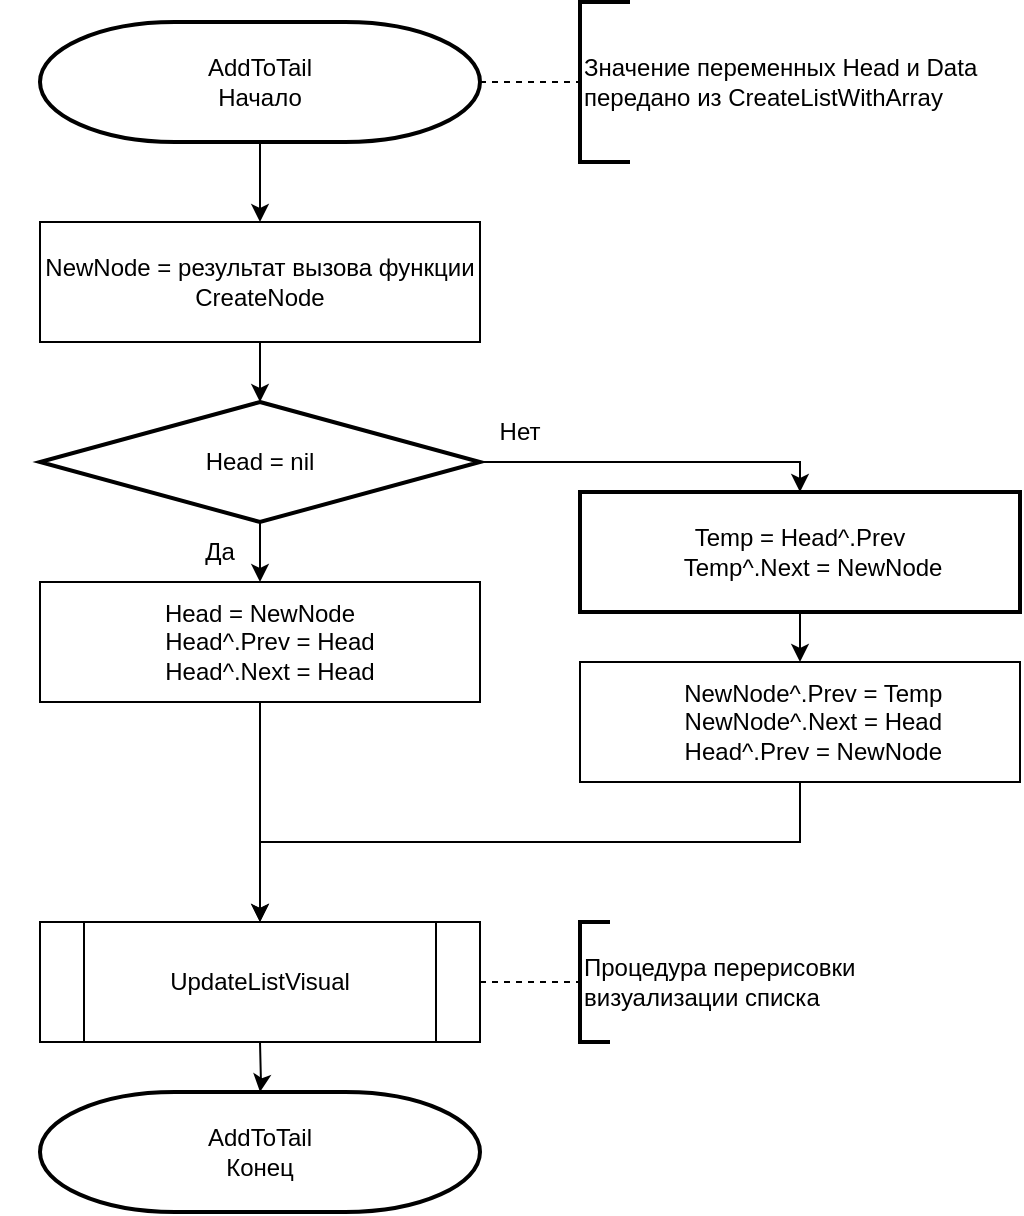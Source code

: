 <mxfile version="24.0.2" type="device">
  <diagram id="C5RBs43oDa-KdzZeNtuy" name="Page-1">
    <mxGraphModel dx="786" dy="505" grid="1" gridSize="10" guides="1" tooltips="1" connect="1" arrows="1" fold="1" page="1" pageScale="1" pageWidth="827" pageHeight="1169" math="0" shadow="0">
      <root>
        <mxCell id="WIyWlLk6GJQsqaUBKTNV-0" />
        <mxCell id="WIyWlLk6GJQsqaUBKTNV-1" parent="WIyWlLk6GJQsqaUBKTNV-0" />
        <mxCell id="NH6wcKdzHSbvaEYoX5p9-4" value="" style="edgeStyle=orthogonalEdgeStyle;rounded=0;orthogonalLoop=1;jettySize=auto;html=1;" edge="1" parent="WIyWlLk6GJQsqaUBKTNV-1" source="NH6wcKdzHSbvaEYoX5p9-0" target="NH6wcKdzHSbvaEYoX5p9-1">
          <mxGeometry relative="1" as="geometry" />
        </mxCell>
        <mxCell id="NH6wcKdzHSbvaEYoX5p9-0" value="AddToTail&lt;div&gt;Начало&lt;/div&gt;" style="strokeWidth=2;html=1;shape=mxgraph.flowchart.terminator;whiteSpace=wrap;" vertex="1" parent="WIyWlLk6GJQsqaUBKTNV-1">
          <mxGeometry x="30" y="20" width="220" height="60" as="geometry" />
        </mxCell>
        <mxCell id="NH6wcKdzHSbvaEYoX5p9-18" style="edgeStyle=orthogonalEdgeStyle;rounded=0;orthogonalLoop=1;jettySize=auto;html=1;" edge="1" parent="WIyWlLk6GJQsqaUBKTNV-1" source="NH6wcKdzHSbvaEYoX5p9-1" target="NH6wcKdzHSbvaEYoX5p9-7">
          <mxGeometry relative="1" as="geometry" />
        </mxCell>
        <mxCell id="NH6wcKdzHSbvaEYoX5p9-1" value="NewNode = результат вызова функции CreateNode" style="rounded=0;whiteSpace=wrap;html=1;" vertex="1" parent="WIyWlLk6GJQsqaUBKTNV-1">
          <mxGeometry x="30" y="120" width="220" height="60" as="geometry" />
        </mxCell>
        <mxCell id="NH6wcKdzHSbvaEYoX5p9-2" value="" style="endArrow=none;dashed=1;html=1;rounded=0;exitX=1;exitY=0.5;exitDx=0;exitDy=0;exitPerimeter=0;" edge="1" parent="WIyWlLk6GJQsqaUBKTNV-1" target="NH6wcKdzHSbvaEYoX5p9-3">
          <mxGeometry width="50" height="50" relative="1" as="geometry">
            <mxPoint x="250" y="50" as="sourcePoint" />
            <mxPoint x="300" y="50" as="targetPoint" />
          </mxGeometry>
        </mxCell>
        <mxCell id="NH6wcKdzHSbvaEYoX5p9-3" value="Значение переменных Head и Data&lt;div&gt;передано из&amp;nbsp;CreateListWithArray&lt;/div&gt;" style="strokeWidth=2;html=1;shape=mxgraph.flowchart.annotation_1;align=left;pointerEvents=1;" vertex="1" parent="WIyWlLk6GJQsqaUBKTNV-1">
          <mxGeometry x="300" y="10" width="25" height="80" as="geometry" />
        </mxCell>
        <mxCell id="NH6wcKdzHSbvaEYoX5p9-5" value="" style="edgeStyle=orthogonalEdgeStyle;rounded=0;orthogonalLoop=1;jettySize=auto;html=1;" edge="1" parent="WIyWlLk6GJQsqaUBKTNV-1" source="NH6wcKdzHSbvaEYoX5p9-7" target="NH6wcKdzHSbvaEYoX5p9-9">
          <mxGeometry relative="1" as="geometry" />
        </mxCell>
        <mxCell id="NH6wcKdzHSbvaEYoX5p9-6" value="" style="edgeStyle=orthogonalEdgeStyle;rounded=0;orthogonalLoop=1;jettySize=auto;html=1;" edge="1" parent="WIyWlLk6GJQsqaUBKTNV-1" source="NH6wcKdzHSbvaEYoX5p9-7" target="NH6wcKdzHSbvaEYoX5p9-12">
          <mxGeometry relative="1" as="geometry">
            <Array as="points">
              <mxPoint x="410" y="240" />
            </Array>
          </mxGeometry>
        </mxCell>
        <mxCell id="NH6wcKdzHSbvaEYoX5p9-7" value="Head = nil" style="strokeWidth=2;html=1;shape=mxgraph.flowchart.decision;whiteSpace=wrap;" vertex="1" parent="WIyWlLk6GJQsqaUBKTNV-1">
          <mxGeometry x="30" y="210" width="220" height="60" as="geometry" />
        </mxCell>
        <mxCell id="NH6wcKdzHSbvaEYoX5p9-20" value="" style="edgeStyle=orthogonalEdgeStyle;rounded=0;orthogonalLoop=1;jettySize=auto;html=1;" edge="1" parent="WIyWlLk6GJQsqaUBKTNV-1" source="NH6wcKdzHSbvaEYoX5p9-9">
          <mxGeometry relative="1" as="geometry">
            <mxPoint x="140" y="470" as="targetPoint" />
          </mxGeometry>
        </mxCell>
        <mxCell id="NH6wcKdzHSbvaEYoX5p9-9" value="&lt;div&gt;Head = NewNode&lt;/div&gt;&lt;div&gt;&amp;nbsp; &amp;nbsp;Head^.Prev = Head&lt;/div&gt;&lt;div&gt;&amp;nbsp; &amp;nbsp;Head^.Next = Head&lt;/div&gt;" style="rounded=0;whiteSpace=wrap;html=1;" vertex="1" parent="WIyWlLk6GJQsqaUBKTNV-1">
          <mxGeometry x="30" y="300" width="220" height="60" as="geometry" />
        </mxCell>
        <mxCell id="NH6wcKdzHSbvaEYoX5p9-10" value="Да" style="text;html=1;align=center;verticalAlign=middle;whiteSpace=wrap;rounded=0;" vertex="1" parent="WIyWlLk6GJQsqaUBKTNV-1">
          <mxGeometry x="10" y="255" width="220" height="60" as="geometry" />
        </mxCell>
        <mxCell id="NH6wcKdzHSbvaEYoX5p9-11" value="" style="edgeStyle=orthogonalEdgeStyle;rounded=0;orthogonalLoop=1;jettySize=auto;html=1;" edge="1" parent="WIyWlLk6GJQsqaUBKTNV-1" source="NH6wcKdzHSbvaEYoX5p9-12" target="NH6wcKdzHSbvaEYoX5p9-16">
          <mxGeometry relative="1" as="geometry" />
        </mxCell>
        <mxCell id="NH6wcKdzHSbvaEYoX5p9-12" value="&lt;div style=&quot;&quot;&gt;&lt;font style=&quot;font-size: 12px;&quot;&gt;Temp = Head^.Prev&lt;/font&gt;&lt;/div&gt;&lt;div style=&quot;&quot;&gt;&lt;font style=&quot;font-size: 12px;&quot;&gt;&amp;nbsp; &amp;nbsp; Temp^.Next = NewNode&lt;/font&gt;&lt;/div&gt;" style="whiteSpace=wrap;html=1;strokeWidth=2;" vertex="1" parent="WIyWlLk6GJQsqaUBKTNV-1">
          <mxGeometry x="300" y="255" width="220" height="60" as="geometry" />
        </mxCell>
        <mxCell id="NH6wcKdzHSbvaEYoX5p9-13" value="Нет" style="text;html=1;align=center;verticalAlign=middle;whiteSpace=wrap;rounded=0;" vertex="1" parent="WIyWlLk6GJQsqaUBKTNV-1">
          <mxGeometry x="160" y="195" width="220" height="60" as="geometry" />
        </mxCell>
        <mxCell id="NH6wcKdzHSbvaEYoX5p9-14" value="AddToTail&lt;div&gt;Конец&lt;/div&gt;" style="strokeWidth=2;html=1;shape=mxgraph.flowchart.terminator;whiteSpace=wrap;" vertex="1" parent="WIyWlLk6GJQsqaUBKTNV-1">
          <mxGeometry x="30" y="555" width="220" height="60" as="geometry" />
        </mxCell>
        <mxCell id="NH6wcKdzHSbvaEYoX5p9-21" style="edgeStyle=orthogonalEdgeStyle;rounded=0;orthogonalLoop=1;jettySize=auto;html=1;" edge="1" parent="WIyWlLk6GJQsqaUBKTNV-1" source="NH6wcKdzHSbvaEYoX5p9-16">
          <mxGeometry relative="1" as="geometry">
            <mxPoint x="140" y="470" as="targetPoint" />
            <Array as="points">
              <mxPoint x="410" y="430" />
              <mxPoint x="140" y="430" />
            </Array>
          </mxGeometry>
        </mxCell>
        <mxCell id="NH6wcKdzHSbvaEYoX5p9-16" value="&lt;div&gt;&lt;span style=&quot;background-color: initial;&quot;&gt;&amp;nbsp; &amp;nbsp; NewNode^.Prev = Temp&lt;/span&gt;&lt;/div&gt;&lt;div&gt;&lt;div style=&quot;&quot;&gt;&lt;font style=&quot;font-size: 12px;&quot;&gt;&amp;nbsp; &amp;nbsp; NewNode^.Next = Head&lt;/font&gt;&lt;/div&gt;&lt;div style=&quot;&quot;&gt;&lt;font style=&quot;font-size: 12px;&quot;&gt;&amp;nbsp; &amp;nbsp; Head^.Prev = NewNode&lt;/font&gt;&lt;/div&gt;&lt;/div&gt;" style="rounded=0;whiteSpace=wrap;html=1;" vertex="1" parent="WIyWlLk6GJQsqaUBKTNV-1">
          <mxGeometry x="300" y="340" width="220" height="60" as="geometry" />
        </mxCell>
        <mxCell id="NH6wcKdzHSbvaEYoX5p9-22" value="" style="edgeStyle=orthogonalEdgeStyle;rounded=0;orthogonalLoop=1;jettySize=auto;html=1;" edge="1" parent="WIyWlLk6GJQsqaUBKTNV-1" target="NH6wcKdzHSbvaEYoX5p9-14">
          <mxGeometry relative="1" as="geometry">
            <mxPoint x="140" y="530" as="sourcePoint" />
          </mxGeometry>
        </mxCell>
        <mxCell id="NH6wcKdzHSbvaEYoX5p9-23" value="UpdateListVisual" style="shape=process;whiteSpace=wrap;html=1;backgroundOutline=1;" vertex="1" parent="WIyWlLk6GJQsqaUBKTNV-1">
          <mxGeometry x="30" y="470" width="220" height="60" as="geometry" />
        </mxCell>
        <mxCell id="NH6wcKdzHSbvaEYoX5p9-24" value="" style="endArrow=none;dashed=1;html=1;rounded=0;exitX=1;exitY=0.5;exitDx=0;exitDy=0;" edge="1" parent="WIyWlLk6GJQsqaUBKTNV-1" source="NH6wcKdzHSbvaEYoX5p9-23" target="NH6wcKdzHSbvaEYoX5p9-25">
          <mxGeometry width="50" height="50" relative="1" as="geometry">
            <mxPoint x="240" y="520" as="sourcePoint" />
            <mxPoint x="300" y="500" as="targetPoint" />
          </mxGeometry>
        </mxCell>
        <mxCell id="NH6wcKdzHSbvaEYoX5p9-25" value="Процедура перерисовки&amp;nbsp;&lt;div&gt;визуализации списка&lt;/div&gt;" style="strokeWidth=2;html=1;shape=mxgraph.flowchart.annotation_1;align=left;pointerEvents=1;" vertex="1" parent="WIyWlLk6GJQsqaUBKTNV-1">
          <mxGeometry x="300" y="470" width="15" height="60" as="geometry" />
        </mxCell>
      </root>
    </mxGraphModel>
  </diagram>
</mxfile>
